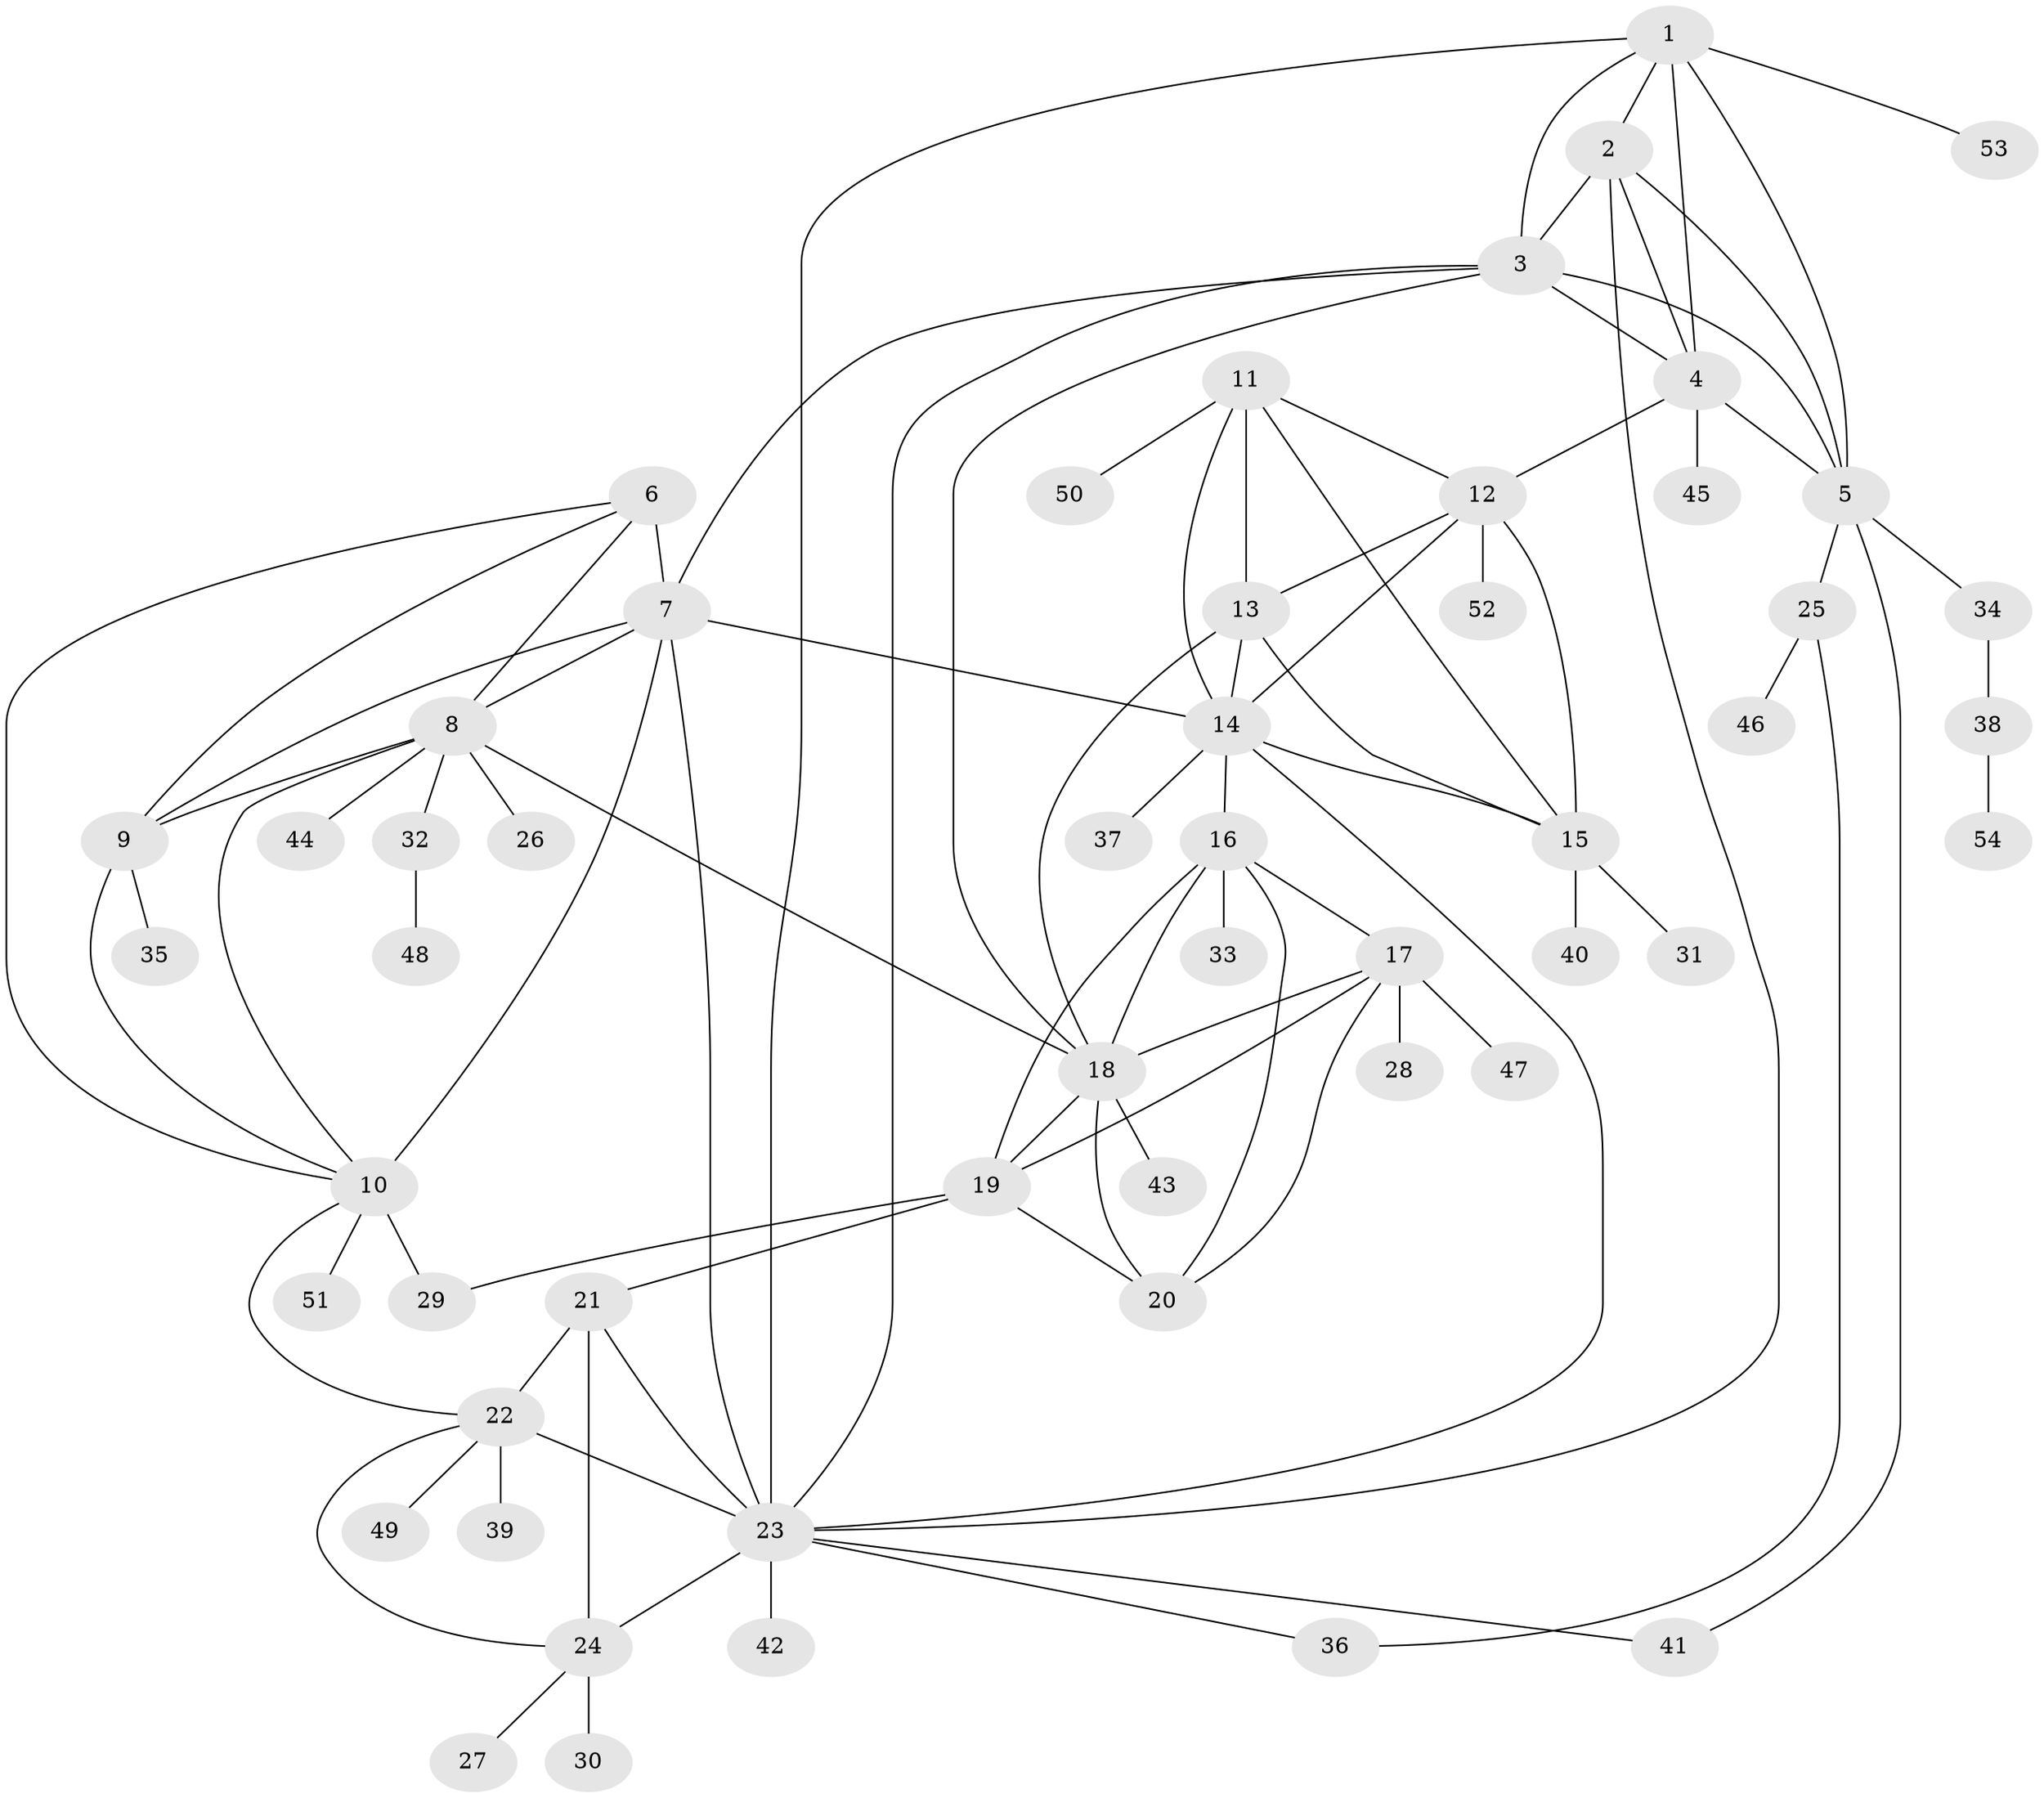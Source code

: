 // original degree distribution, {6: 0.04672897196261682, 8: 0.056074766355140186, 9: 0.037383177570093455, 11: 0.009345794392523364, 7: 0.028037383177570093, 4: 0.028037383177570093, 13: 0.018691588785046728, 5: 0.018691588785046728, 1: 0.5233644859813084, 2: 0.21495327102803738, 3: 0.018691588785046728}
// Generated by graph-tools (version 1.1) at 2025/37/03/09/25 02:37:25]
// undirected, 54 vertices, 93 edges
graph export_dot {
graph [start="1"]
  node [color=gray90,style=filled];
  1;
  2;
  3;
  4;
  5;
  6;
  7;
  8;
  9;
  10;
  11;
  12;
  13;
  14;
  15;
  16;
  17;
  18;
  19;
  20;
  21;
  22;
  23;
  24;
  25;
  26;
  27;
  28;
  29;
  30;
  31;
  32;
  33;
  34;
  35;
  36;
  37;
  38;
  39;
  40;
  41;
  42;
  43;
  44;
  45;
  46;
  47;
  48;
  49;
  50;
  51;
  52;
  53;
  54;
  1 -- 2 [weight=1.0];
  1 -- 3 [weight=1.0];
  1 -- 4 [weight=1.0];
  1 -- 5 [weight=1.0];
  1 -- 23 [weight=1.0];
  1 -- 53 [weight=1.0];
  2 -- 3 [weight=3.0];
  2 -- 4 [weight=1.0];
  2 -- 5 [weight=1.0];
  2 -- 23 [weight=1.0];
  3 -- 4 [weight=1.0];
  3 -- 5 [weight=1.0];
  3 -- 7 [weight=1.0];
  3 -- 18 [weight=1.0];
  3 -- 23 [weight=1.0];
  4 -- 5 [weight=1.0];
  4 -- 12 [weight=1.0];
  4 -- 45 [weight=2.0];
  5 -- 25 [weight=1.0];
  5 -- 34 [weight=1.0];
  5 -- 41 [weight=1.0];
  6 -- 7 [weight=4.0];
  6 -- 8 [weight=1.0];
  6 -- 9 [weight=1.0];
  6 -- 10 [weight=1.0];
  7 -- 8 [weight=1.0];
  7 -- 9 [weight=1.0];
  7 -- 10 [weight=1.0];
  7 -- 14 [weight=3.0];
  7 -- 23 [weight=1.0];
  8 -- 9 [weight=1.0];
  8 -- 10 [weight=1.0];
  8 -- 18 [weight=1.0];
  8 -- 26 [weight=1.0];
  8 -- 32 [weight=1.0];
  8 -- 44 [weight=1.0];
  9 -- 10 [weight=1.0];
  9 -- 35 [weight=1.0];
  10 -- 22 [weight=1.0];
  10 -- 29 [weight=4.0];
  10 -- 51 [weight=1.0];
  11 -- 12 [weight=1.0];
  11 -- 13 [weight=1.0];
  11 -- 14 [weight=1.0];
  11 -- 15 [weight=1.0];
  11 -- 50 [weight=1.0];
  12 -- 13 [weight=1.0];
  12 -- 14 [weight=1.0];
  12 -- 15 [weight=1.0];
  12 -- 52 [weight=1.0];
  13 -- 14 [weight=3.0];
  13 -- 15 [weight=1.0];
  13 -- 18 [weight=1.0];
  14 -- 15 [weight=1.0];
  14 -- 16 [weight=1.0];
  14 -- 23 [weight=1.0];
  14 -- 37 [weight=1.0];
  15 -- 31 [weight=1.0];
  15 -- 40 [weight=1.0];
  16 -- 17 [weight=1.0];
  16 -- 18 [weight=1.0];
  16 -- 19 [weight=1.0];
  16 -- 20 [weight=1.0];
  16 -- 33 [weight=3.0];
  17 -- 18 [weight=1.0];
  17 -- 19 [weight=1.0];
  17 -- 20 [weight=1.0];
  17 -- 28 [weight=1.0];
  17 -- 47 [weight=2.0];
  18 -- 19 [weight=1.0];
  18 -- 20 [weight=1.0];
  18 -- 43 [weight=1.0];
  19 -- 20 [weight=1.0];
  19 -- 21 [weight=1.0];
  19 -- 29 [weight=1.0];
  21 -- 22 [weight=2.0];
  21 -- 23 [weight=2.0];
  21 -- 24 [weight=2.0];
  22 -- 23 [weight=1.0];
  22 -- 24 [weight=1.0];
  22 -- 39 [weight=1.0];
  22 -- 49 [weight=1.0];
  23 -- 24 [weight=1.0];
  23 -- 36 [weight=1.0];
  23 -- 41 [weight=1.0];
  23 -- 42 [weight=1.0];
  24 -- 27 [weight=1.0];
  24 -- 30 [weight=3.0];
  25 -- 36 [weight=1.0];
  25 -- 46 [weight=1.0];
  32 -- 48 [weight=1.0];
  34 -- 38 [weight=1.0];
  38 -- 54 [weight=1.0];
}
